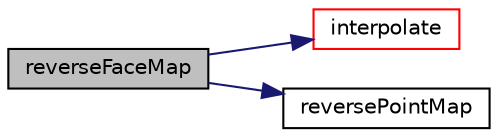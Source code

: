 digraph "reverseFaceMap"
{
  bgcolor="transparent";
  edge [fontname="Helvetica",fontsize="10",labelfontname="Helvetica",labelfontsize="10"];
  node [fontname="Helvetica",fontsize="10",shape=record];
  rankdir="LR";
  Node1 [label="reverseFaceMap",height=0.2,width=0.4,color="black", fillcolor="grey75", style="filled", fontcolor="black"];
  Node1 -> Node2 [color="midnightblue",fontsize="10",style="solid",fontname="Helvetica"];
  Node2 [label="interpolate",height=0.2,width=0.4,color="red",URL="$a02381.html#a7f0d8ba2b6a4c4c47fd025904753a3fc",tooltip="Map volField. Internal field set to average, patch fields straight. "];
  Node1 -> Node3 [color="midnightblue",fontsize="10",style="solid",fontname="Helvetica"];
  Node3 [label="reversePointMap",height=0.2,width=0.4,color="black",URL="$a02381.html#a354ff3d4f67f53468e641bb69a286bb2",tooltip="From point on original mesh to point on this (or -1 for removed. "];
}

